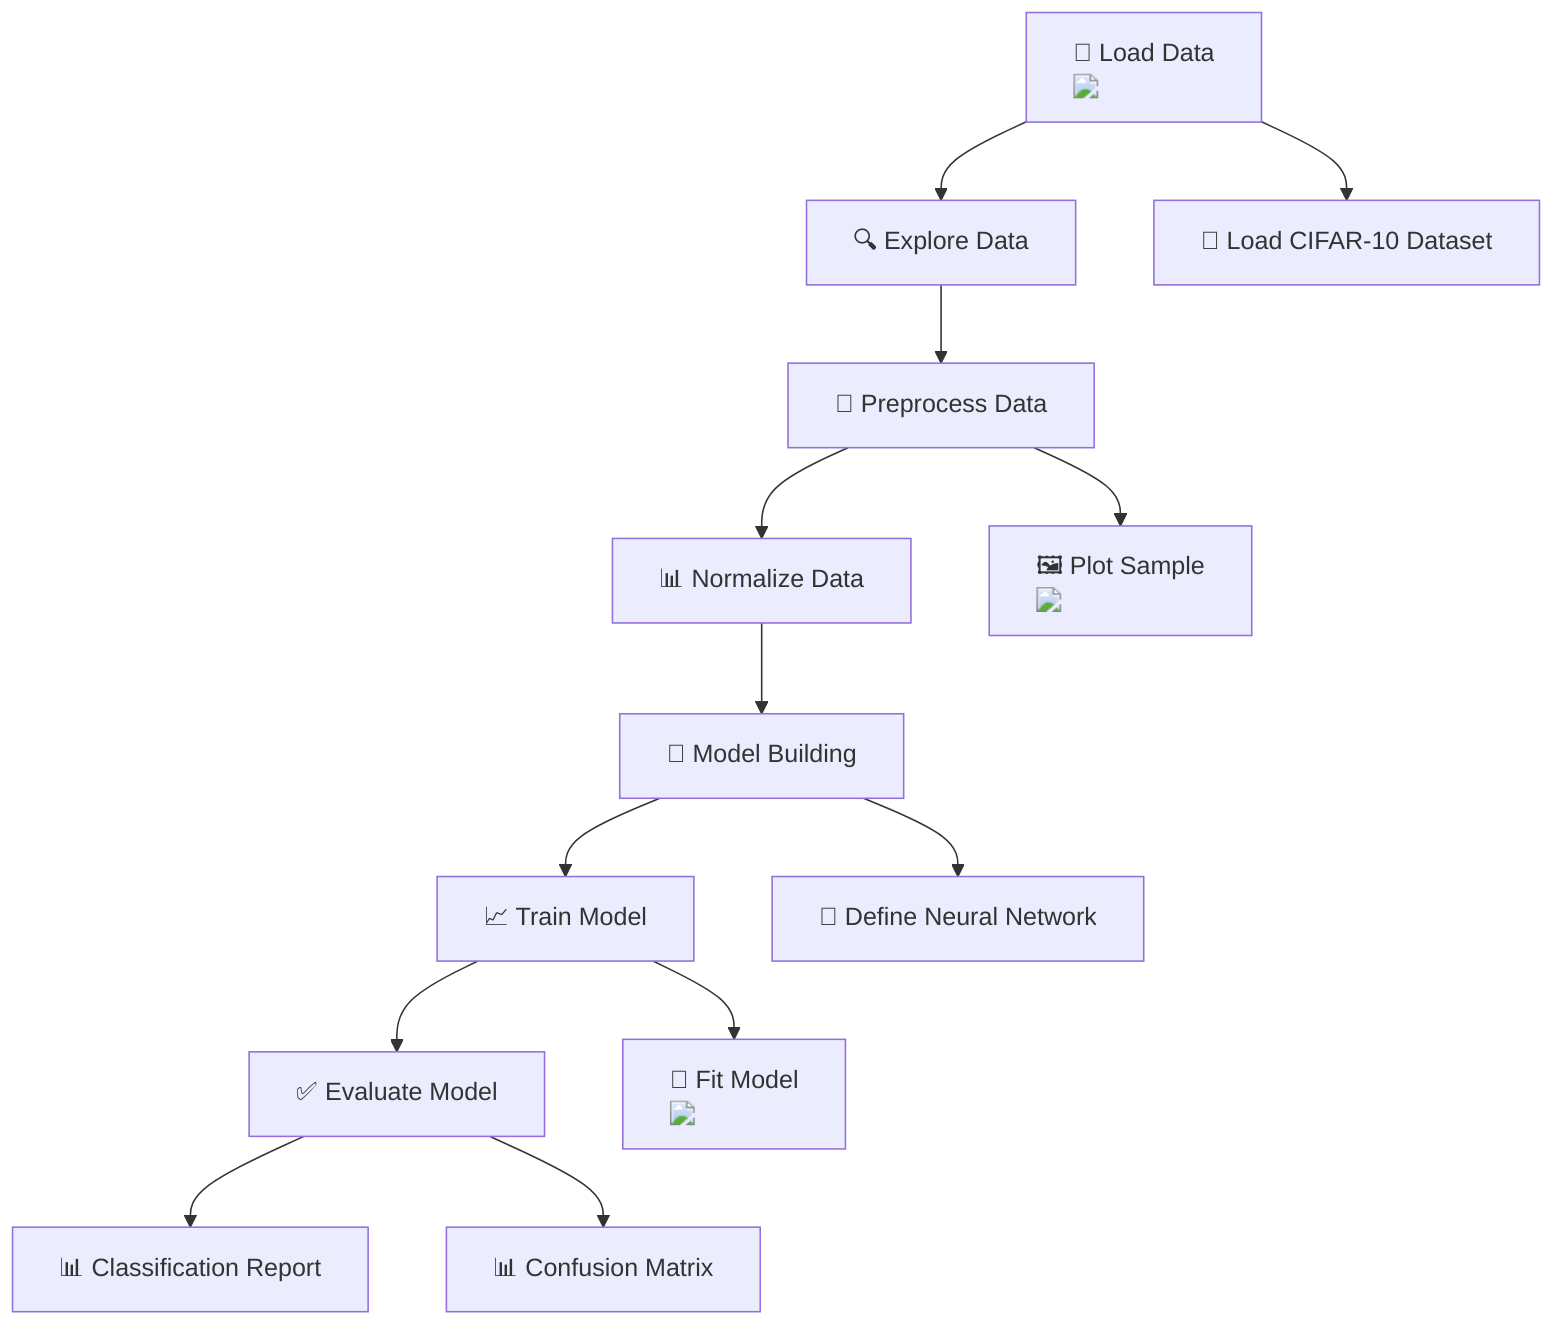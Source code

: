 graph TD;
    A["📂 Load Data <img src='icons/file.svg' />"] --> B["🔍 Explore Data"];
    B --> C["🧪 Preprocess Data"];
    C --> D["📊 Normalize Data"];
    D --> E["🧠 Model Building"];
    E --> F["📈 Train Model"];
    F --> G["✅ Evaluate Model"];
    G --> H["📊 Classification Report"];

    A["📂 Load Data <img src='icons/file.svg' />"] --> I["🚀 Load CIFAR-10 Dataset"];
    C --> J["🖼️ Plot Sample <img src='dummy_plots/lineplot_template.svg' />"];
    E --> K["🤖 Define Neural Network"];
    F --> L["🎉 Fit Model <img src='dummy_plots/hist_template.svg' />"];
    G --> M["📊 Confusion Matrix"];